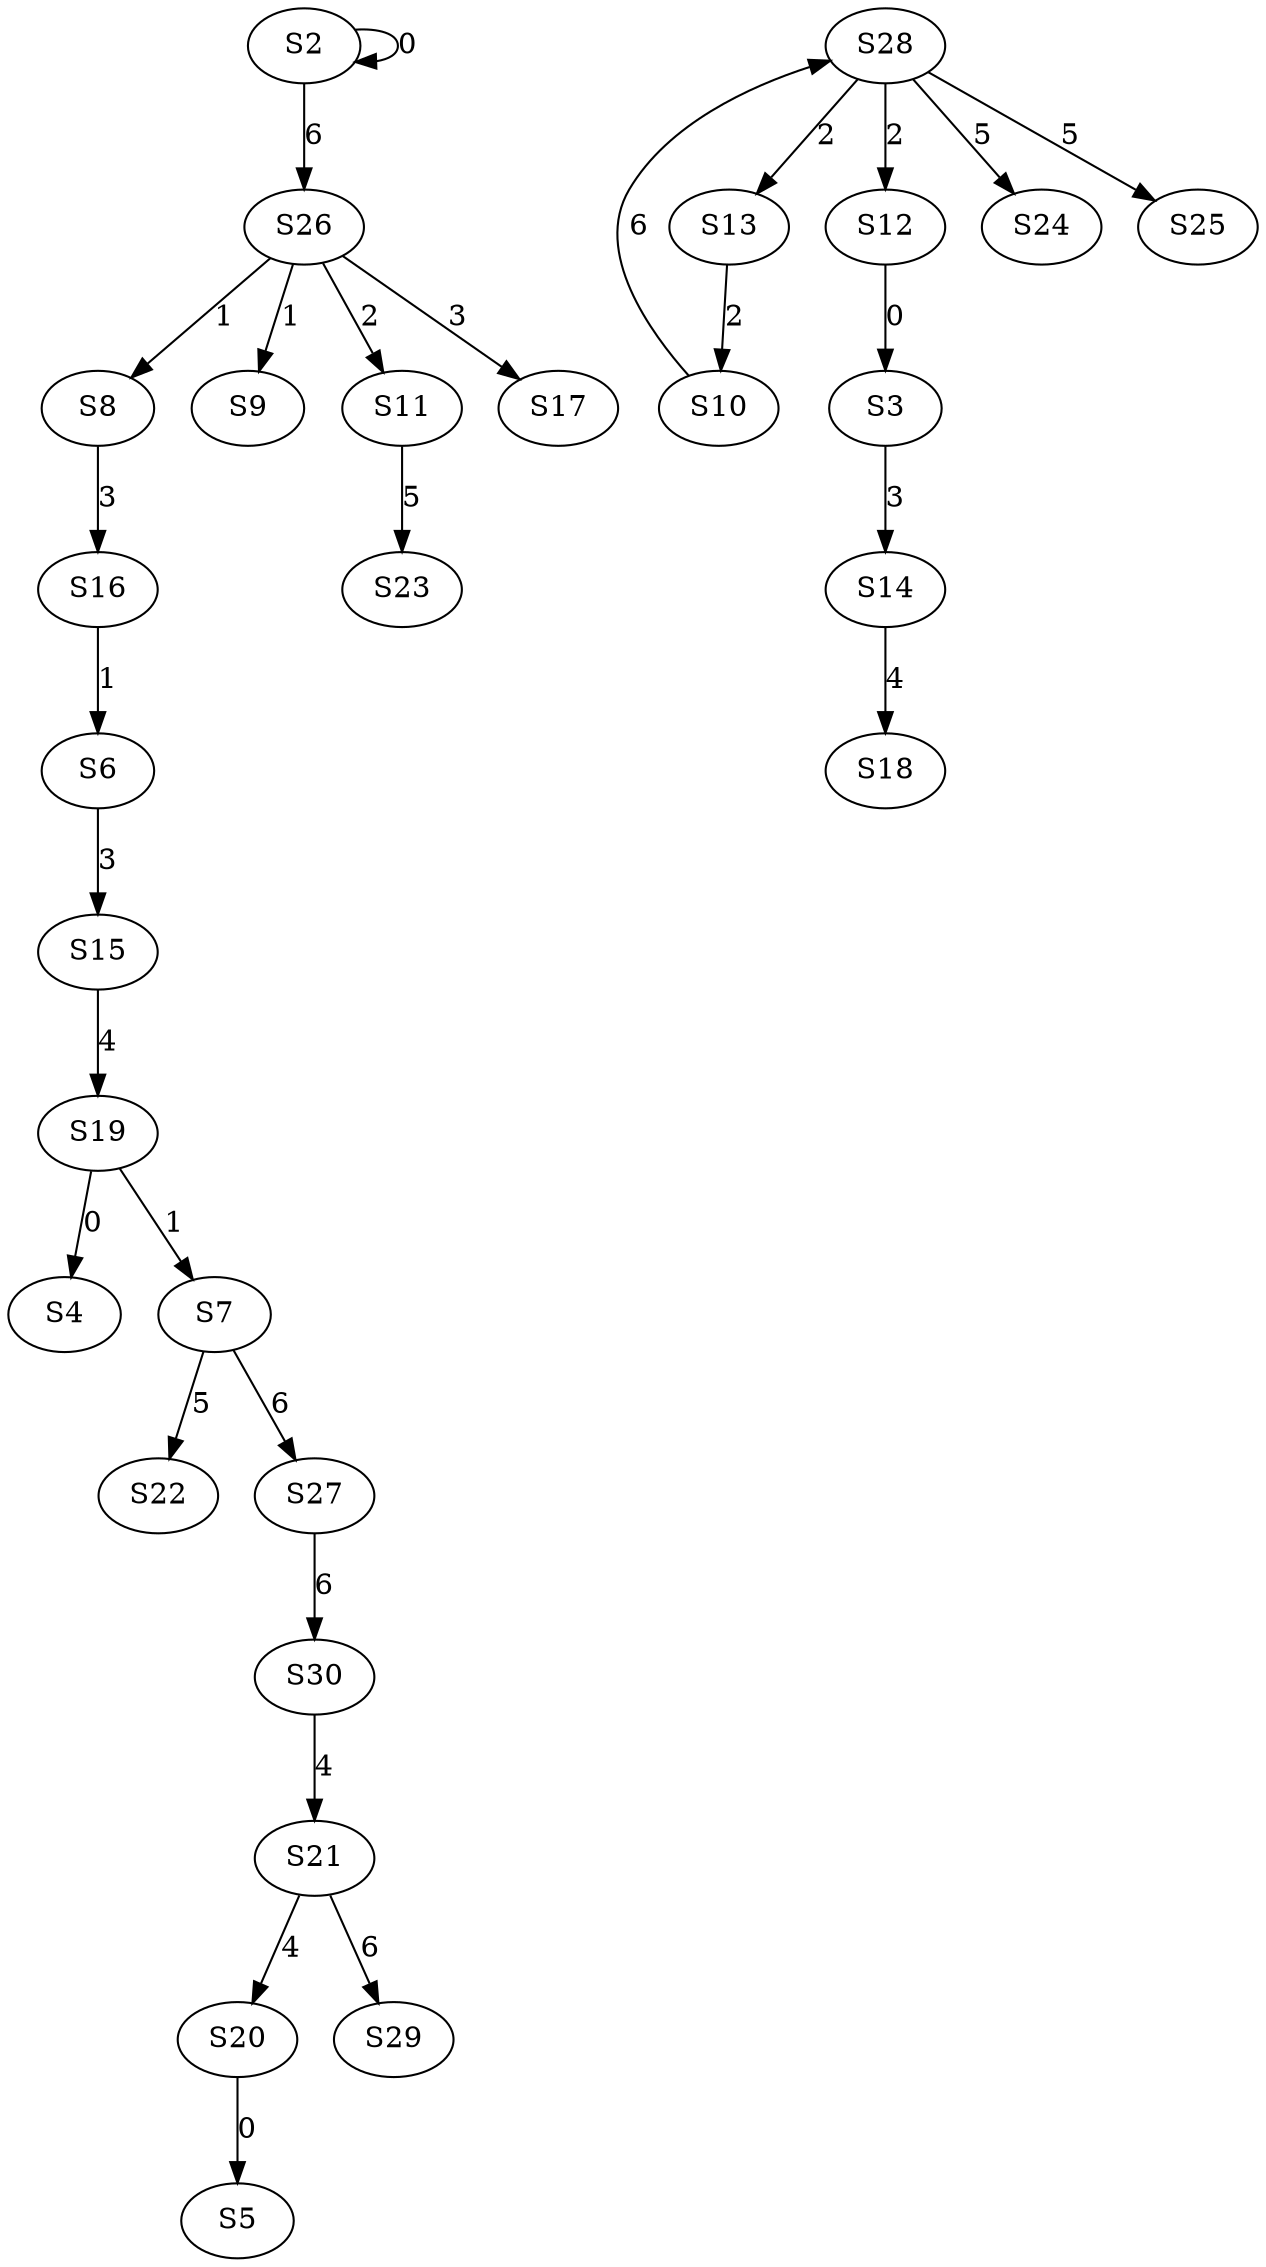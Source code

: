strict digraph {
	S2 -> S2 [ label = 0 ];
	S12 -> S3 [ label = 0 ];
	S19 -> S4 [ label = 0 ];
	S20 -> S5 [ label = 0 ];
	S16 -> S6 [ label = 1 ];
	S19 -> S7 [ label = 1 ];
	S26 -> S8 [ label = 1 ];
	S26 -> S9 [ label = 1 ];
	S13 -> S10 [ label = 2 ];
	S26 -> S11 [ label = 2 ];
	S28 -> S12 [ label = 2 ];
	S28 -> S13 [ label = 2 ];
	S3 -> S14 [ label = 3 ];
	S6 -> S15 [ label = 3 ];
	S8 -> S16 [ label = 3 ];
	S26 -> S17 [ label = 3 ];
	S14 -> S18 [ label = 4 ];
	S15 -> S19 [ label = 4 ];
	S21 -> S20 [ label = 4 ];
	S30 -> S21 [ label = 4 ];
	S7 -> S22 [ label = 5 ];
	S11 -> S23 [ label = 5 ];
	S28 -> S24 [ label = 5 ];
	S28 -> S25 [ label = 5 ];
	S2 -> S26 [ label = 6 ];
	S7 -> S27 [ label = 6 ];
	S10 -> S28 [ label = 6 ];
	S21 -> S29 [ label = 6 ];
	S27 -> S30 [ label = 6 ];
}